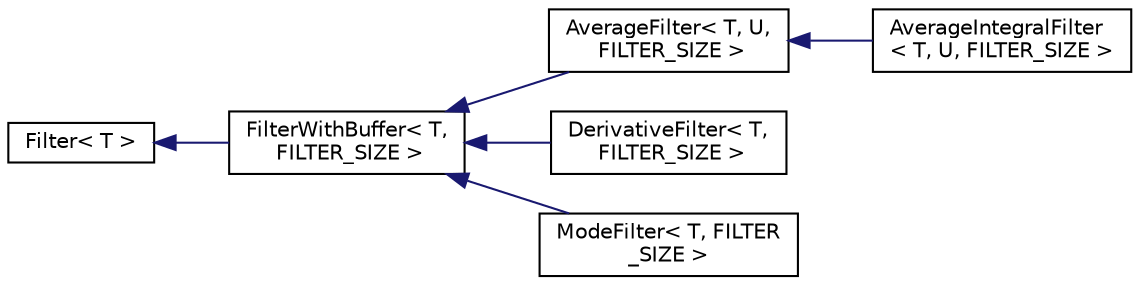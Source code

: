 digraph "Graphical Class Hierarchy"
{
 // INTERACTIVE_SVG=YES
  edge [fontname="Helvetica",fontsize="10",labelfontname="Helvetica",labelfontsize="10"];
  node [fontname="Helvetica",fontsize="10",shape=record];
  rankdir="LR";
  Node1 [label="Filter\< T \>",height=0.2,width=0.4,color="black", fillcolor="white", style="filled",URL="$classFilter.html"];
  Node1 -> Node2 [dir="back",color="midnightblue",fontsize="10",style="solid",fontname="Helvetica"];
  Node2 [label="FilterWithBuffer\< T,\l FILTER_SIZE \>",height=0.2,width=0.4,color="black", fillcolor="white", style="filled",URL="$classFilterWithBuffer.html"];
  Node2 -> Node3 [dir="back",color="midnightblue",fontsize="10",style="solid",fontname="Helvetica"];
  Node3 [label="AverageFilter\< T, U,\l FILTER_SIZE \>",height=0.2,width=0.4,color="black", fillcolor="white", style="filled",URL="$classAverageFilter.html"];
  Node3 -> Node4 [dir="back",color="midnightblue",fontsize="10",style="solid",fontname="Helvetica"];
  Node4 [label="AverageIntegralFilter\l\< T, U, FILTER_SIZE \>",height=0.2,width=0.4,color="black", fillcolor="white", style="filled",URL="$classAverageIntegralFilter.html"];
  Node2 -> Node5 [dir="back",color="midnightblue",fontsize="10",style="solid",fontname="Helvetica"];
  Node5 [label="DerivativeFilter\< T,\l FILTER_SIZE \>",height=0.2,width=0.4,color="black", fillcolor="white", style="filled",URL="$classDerivativeFilter.html"];
  Node2 -> Node6 [dir="back",color="midnightblue",fontsize="10",style="solid",fontname="Helvetica"];
  Node6 [label="ModeFilter\< T, FILTER\l_SIZE \>",height=0.2,width=0.4,color="black", fillcolor="white", style="filled",URL="$classModeFilter.html"];
}
